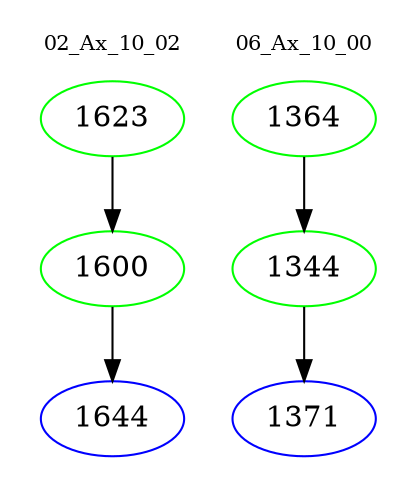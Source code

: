digraph{
subgraph cluster_0 {
color = white
label = "02_Ax_10_02";
fontsize=10;
T0_1623 [label="1623", color="green"]
T0_1623 -> T0_1600 [color="black"]
T0_1600 [label="1600", color="green"]
T0_1600 -> T0_1644 [color="black"]
T0_1644 [label="1644", color="blue"]
}
subgraph cluster_1 {
color = white
label = "06_Ax_10_00";
fontsize=10;
T1_1364 [label="1364", color="green"]
T1_1364 -> T1_1344 [color="black"]
T1_1344 [label="1344", color="green"]
T1_1344 -> T1_1371 [color="black"]
T1_1371 [label="1371", color="blue"]
}
}
